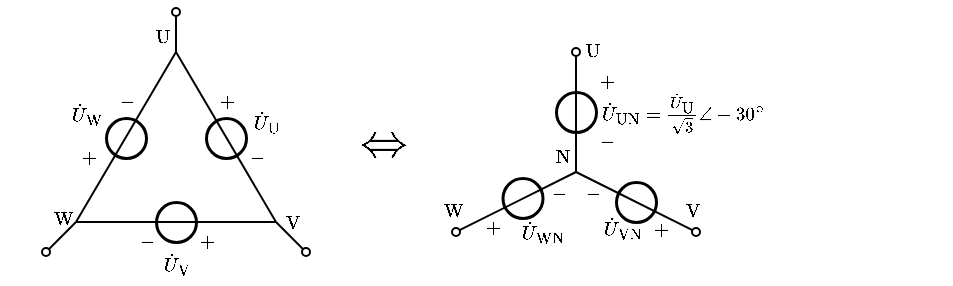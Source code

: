 <mxfile version="17.2.1" type="device"><diagram id="CmRSm41k288UTnu_O0OZ" name="第 1 页"><mxGraphModel dx="515" dy="320" grid="1" gridSize="5" guides="1" tooltips="1" connect="1" arrows="1" fold="1" page="1" pageScale="1" pageWidth="827" pageHeight="1169" math="1" shadow="0"><root><mxCell id="0"/><mxCell id="1" parent="0"/><mxCell id="QuddcD4HY4DRWH2UKmFq-1" value="" style="ellipse;whiteSpace=wrap;html=1;aspect=fixed;labelBorderColor=none;fontSize=8;strokeColor=default;strokeWidth=1.5;fillColor=none;" vertex="1" parent="1"><mxGeometry x="175" y="93" width="20" height="20" as="geometry"/></mxCell><mxCell id="QuddcD4HY4DRWH2UKmFq-2" value="" style="endArrow=none;html=1;rounded=0;fontSize=8;" edge="1" parent="1"><mxGeometry width="50" height="50" relative="1" as="geometry"><mxPoint x="110" y="145" as="sourcePoint"/><mxPoint x="160" y="60" as="targetPoint"/></mxGeometry></mxCell><mxCell id="QuddcD4HY4DRWH2UKmFq-3" value="" style="ellipse;whiteSpace=wrap;html=1;aspect=fixed;labelBorderColor=none;fontSize=8;strokeColor=default;strokeWidth=1.5;fillColor=none;" vertex="1" parent="1"><mxGeometry x="125" y="93" width="20" height="20" as="geometry"/></mxCell><mxCell id="QuddcD4HY4DRWH2UKmFq-4" value="" style="endArrow=none;html=1;rounded=0;fontSize=8;startSize=4;endSize=4;" edge="1" parent="1"><mxGeometry width="50" height="50" relative="1" as="geometry"><mxPoint x="210" y="145" as="sourcePoint"/><mxPoint x="160" y="60" as="targetPoint"/></mxGeometry></mxCell><mxCell id="QuddcD4HY4DRWH2UKmFq-5" value="" style="ellipse;whiteSpace=wrap;html=1;aspect=fixed;labelBorderColor=none;fontSize=8;strokeColor=default;strokeWidth=1.5;fillColor=none;" vertex="1" parent="1"><mxGeometry x="150" y="135" width="20" height="20" as="geometry"/></mxCell><mxCell id="QuddcD4HY4DRWH2UKmFq-6" value="" style="endArrow=none;html=1;rounded=0;fontSize=8;startSize=4;endSize=4;" edge="1" parent="1"><mxGeometry width="50" height="50" relative="1" as="geometry"><mxPoint x="110" y="145" as="sourcePoint"/><mxPoint x="210" y="145" as="targetPoint"/></mxGeometry></mxCell><mxCell id="QuddcD4HY4DRWH2UKmFq-7" value="\(\dot{U}_\mathrm{W}\)" style="text;html=1;resizable=1;autosize=1;align=center;verticalAlign=middle;points=[];fillColor=none;strokeColor=none;rounded=0;comic=0;movable=1;rotatable=1;deletable=1;editable=1;connectable=0;fontSize=8;" vertex="1" parent="1"><mxGeometry x="105" y="80.5" width="20" height="20" as="geometry"/></mxCell><mxCell id="QuddcD4HY4DRWH2UKmFq-8" value="\(\dot{U}_\mathrm{U}\)" style="text;html=1;resizable=1;autosize=1;align=center;verticalAlign=middle;points=[];fillColor=none;strokeColor=none;rounded=0;comic=0;movable=1;rotatable=1;deletable=1;editable=1;connectable=0;fontSize=8;" vertex="1" parent="1"><mxGeometry x="195" y="85" width="20" height="20" as="geometry"/></mxCell><mxCell id="QuddcD4HY4DRWH2UKmFq-9" value="\(\dot{U}_\mathrm{V}\)" style="text;html=1;resizable=1;autosize=1;align=center;verticalAlign=middle;points=[];fillColor=none;strokeColor=none;rounded=0;comic=0;movable=1;rotatable=1;deletable=1;editable=1;connectable=0;fontSize=8;" vertex="1" parent="1"><mxGeometry x="150" y="156" width="20" height="20" as="geometry"/></mxCell><mxCell id="QuddcD4HY4DRWH2UKmFq-10" value="" style="endArrow=oval;html=1;rounded=0;fontSize=8;endFill=0;startSize=4;endSize=4;" edge="1" parent="1"><mxGeometry width="50" height="50" relative="1" as="geometry"><mxPoint x="210" y="145" as="sourcePoint"/><mxPoint x="225" y="160" as="targetPoint"/></mxGeometry></mxCell><mxCell id="QuddcD4HY4DRWH2UKmFq-11" value="&lt;font style=&quot;font-size: 8px&quot;&gt;$$\mathrm{U}$$&lt;/font&gt;" style="text;html=1;align=center;verticalAlign=middle;resizable=1;points=[];autosize=1;strokeColor=none;fillColor=none;fontSize=8;movable=1;rotatable=1;deletable=1;editable=1;connectable=0;" vertex="1" parent="1"><mxGeometry x="145" y="45" width="15" height="15" as="geometry"/></mxCell><mxCell id="QuddcD4HY4DRWH2UKmFq-12" value="&lt;font style=&quot;font-size: 8px&quot;&gt;$$\mathrm{V}$$&lt;/font&gt;" style="text;html=1;align=center;verticalAlign=middle;resizable=1;points=[];autosize=1;strokeColor=none;fillColor=none;fontSize=8;movable=1;rotatable=1;deletable=1;editable=1;connectable=0;" vertex="1" parent="1"><mxGeometry x="210" y="136" width="15" height="20" as="geometry"/></mxCell><mxCell id="QuddcD4HY4DRWH2UKmFq-13" value="&lt;font style=&quot;font-size: 8px&quot;&gt;$$\mathrm{W}$$&lt;/font&gt;" style="text;html=1;align=center;verticalAlign=middle;resizable=1;points=[];autosize=1;strokeColor=none;fillColor=none;fontSize=8;movable=1;rotatable=1;deletable=1;editable=1;connectable=0;" vertex="1" parent="1"><mxGeometry x="95" y="134.25" width="15" height="20" as="geometry"/></mxCell><mxCell id="QuddcD4HY4DRWH2UKmFq-14" value="$$+$$" style="text;html=1;resizable=1;autosize=1;align=center;verticalAlign=middle;points=[];fillColor=none;strokeColor=none;rounded=0;movable=1;rotatable=1;deletable=1;editable=1;connectable=0;fontSize=8;" vertex="1" parent="1"><mxGeometry x="170" y="150" width="10" height="10" as="geometry"/></mxCell><mxCell id="QuddcD4HY4DRWH2UKmFq-15" value="$$-$$" style="text;resizable=1;autosize=1;align=center;verticalAlign=middle;points=[];fillColor=none;strokeColor=none;rounded=0;html=1;imageAspect=1;noLabel=0;recursiveResize=1;expand=1;editable=1;movable=1;rotatable=1;deletable=1;connectable=0;comic=0;fontSize=8;" vertex="1" parent="1"><mxGeometry x="140" y="150" width="10" height="10" as="geometry"/></mxCell><mxCell id="QuddcD4HY4DRWH2UKmFq-16" value="$$-$$" style="text;resizable=1;autosize=1;align=center;verticalAlign=middle;points=[];fillColor=none;strokeColor=none;rounded=0;html=1;imageAspect=1;noLabel=0;recursiveResize=1;expand=1;editable=1;movable=1;rotatable=1;deletable=1;connectable=0;comic=0;fontSize=8;" vertex="1" parent="1"><mxGeometry x="195" y="107.5" width="10" height="10" as="geometry"/></mxCell><mxCell id="QuddcD4HY4DRWH2UKmFq-17" value="$$-$$" style="text;resizable=1;autosize=1;align=center;verticalAlign=middle;points=[];fillColor=none;strokeColor=none;rounded=0;html=1;imageAspect=1;noLabel=0;recursiveResize=1;expand=1;editable=1;movable=1;rotatable=1;deletable=1;connectable=0;comic=0;fontSize=8;" vertex="1" parent="1"><mxGeometry x="130" y="80" width="10" height="10" as="geometry"/></mxCell><mxCell id="QuddcD4HY4DRWH2UKmFq-18" value="$$+$$" style="text;html=1;resizable=1;autosize=1;align=center;verticalAlign=middle;points=[];fillColor=none;strokeColor=none;rounded=0;movable=1;rotatable=1;deletable=1;editable=1;connectable=0;fontSize=8;" vertex="1" parent="1"><mxGeometry x="180" y="80" width="10" height="10" as="geometry"/></mxCell><mxCell id="QuddcD4HY4DRWH2UKmFq-19" value="$$+$$" style="text;html=1;resizable=1;autosize=1;align=center;verticalAlign=middle;points=[];fillColor=none;strokeColor=none;rounded=0;movable=1;rotatable=1;deletable=1;editable=1;connectable=0;fontSize=8;" vertex="1" parent="1"><mxGeometry x="111" y="107.5" width="10" height="10" as="geometry"/></mxCell><mxCell id="QuddcD4HY4DRWH2UKmFq-20" value="" style="ellipse;whiteSpace=wrap;html=1;aspect=fixed;labelBorderColor=none;fontSize=8;strokeColor=default;strokeWidth=1.5;fillColor=none;" vertex="1" parent="1"><mxGeometry x="350" y="80" width="20" height="20" as="geometry"/></mxCell><mxCell id="QuddcD4HY4DRWH2UKmFq-21" value="" style="endArrow=oval;html=1;rounded=0;fontSize=8;startSize=4;endSize=4;exitX=0.5;exitY=0;exitDx=0;exitDy=0;endFill=0;" edge="1" parent="1" source="QuddcD4HY4DRWH2UKmFq-20"><mxGeometry width="50" height="50" relative="1" as="geometry"><mxPoint x="360" y="130" as="sourcePoint"/><mxPoint x="360" y="60" as="targetPoint"/></mxGeometry></mxCell><mxCell id="QuddcD4HY4DRWH2UKmFq-22" value="" style="endArrow=none;html=1;rounded=0;fontSize=8;entryX=0.5;entryY=0;entryDx=0;entryDy=0;exitX=0.5;exitY=1;exitDx=0;exitDy=0;" edge="1" parent="1" source="QuddcD4HY4DRWH2UKmFq-20" target="QuddcD4HY4DRWH2UKmFq-20"><mxGeometry width="50" height="50" relative="1" as="geometry"><mxPoint x="390" y="120" as="sourcePoint"/><mxPoint x="440" y="70" as="targetPoint"/></mxGeometry></mxCell><mxCell id="QuddcD4HY4DRWH2UKmFq-23" value="" style="endArrow=none;html=1;rounded=0;fontSize=8;entryX=0.5;entryY=1;entryDx=0;entryDy=0;" edge="1" parent="1" target="QuddcD4HY4DRWH2UKmFq-20"><mxGeometry width="50" height="50" relative="1" as="geometry"><mxPoint x="360" y="120" as="sourcePoint"/><mxPoint x="445" y="75" as="targetPoint"/></mxGeometry></mxCell><mxCell id="QuddcD4HY4DRWH2UKmFq-24" value="" style="ellipse;whiteSpace=wrap;html=1;aspect=fixed;labelBorderColor=none;fontSize=8;strokeColor=default;strokeWidth=1.5;fillColor=none;" vertex="1" parent="1"><mxGeometry x="380" y="125" width="20" height="20" as="geometry"/></mxCell><mxCell id="QuddcD4HY4DRWH2UKmFq-25" value="" style="endArrow=none;html=1;rounded=0;fontSize=8;startSize=4;endSize=4;startArrow=oval;startFill=0;" edge="1" parent="1"><mxGeometry width="50" height="50" relative="1" as="geometry"><mxPoint x="420" y="150" as="sourcePoint"/><mxPoint x="360" y="120" as="targetPoint"/></mxGeometry></mxCell><mxCell id="QuddcD4HY4DRWH2UKmFq-26" value="" style="ellipse;whiteSpace=wrap;html=1;aspect=fixed;labelBorderColor=none;fontSize=8;strokeColor=default;strokeWidth=1.5;fillColor=none;" vertex="1" parent="1"><mxGeometry x="323.25" y="123" width="20" height="20" as="geometry"/></mxCell><mxCell id="QuddcD4HY4DRWH2UKmFq-27" value="" style="endArrow=none;html=1;rounded=0;fontSize=8;startSize=4;endSize=4;startArrow=oval;startFill=0;" edge="1" parent="1"><mxGeometry width="50" height="50" relative="1" as="geometry"><mxPoint x="300" y="150" as="sourcePoint"/><mxPoint x="360" y="120" as="targetPoint"/></mxGeometry></mxCell><mxCell id="QuddcD4HY4DRWH2UKmFq-28" value="\(\dot{U}_\mathrm{WN}\)" style="text;html=1;resizable=1;autosize=1;align=center;verticalAlign=middle;points=[];fillColor=none;strokeColor=none;rounded=0;comic=0;movable=1;rotatable=1;deletable=1;editable=1;connectable=0;fontSize=8;" vertex="1" parent="1"><mxGeometry x="330" y="140" width="25" height="20" as="geometry"/></mxCell><mxCell id="QuddcD4HY4DRWH2UKmFq-29" value="\(\dot{U}_\mathrm{UN}=\frac{\dot{U}_\mathrm{U}}{\sqrt{3}}\angle -30^{\circ}\)" style="text;html=1;resizable=1;autosize=1;align=center;verticalAlign=middle;points=[];fillColor=none;strokeColor=none;rounded=0;comic=0;movable=1;rotatable=1;deletable=1;editable=1;connectable=0;fontSize=8;" vertex="1" parent="1"><mxGeometry x="370" y="80" width="85" height="20" as="geometry"/></mxCell><mxCell id="QuddcD4HY4DRWH2UKmFq-30" value="\(\dot{U}_\mathrm{VN}\)" style="text;html=1;resizable=1;autosize=1;align=center;verticalAlign=middle;points=[];fillColor=none;strokeColor=none;rounded=0;comic=0;movable=1;rotatable=1;deletable=1;editable=1;connectable=0;fontSize=8;" vertex="1" parent="1"><mxGeometry x="370" y="138" width="25" height="20" as="geometry"/></mxCell><mxCell id="QuddcD4HY4DRWH2UKmFq-32" value="&lt;font style=&quot;font-size: 8px&quot;&gt;$$\mathrm{U}$$&lt;/font&gt;" style="text;html=1;align=center;verticalAlign=middle;resizable=1;points=[];autosize=1;strokeColor=none;fillColor=none;fontSize=8;movable=1;rotatable=1;deletable=1;editable=1;connectable=1;" vertex="1" parent="1"><mxGeometry x="360" y="55" width="15" height="10" as="geometry"/></mxCell><mxCell id="QuddcD4HY4DRWH2UKmFq-33" value="&lt;font style=&quot;font-size: 8px&quot;&gt;$$\mathrm{N}$$&lt;/font&gt;" style="text;html=1;align=center;verticalAlign=middle;resizable=1;points=[];autosize=1;strokeColor=none;fillColor=none;fontSize=8;movable=1;rotatable=1;deletable=1;editable=1;connectable=1;" vertex="1" parent="1"><mxGeometry x="345" y="105" width="15" height="15" as="geometry"/></mxCell><mxCell id="QuddcD4HY4DRWH2UKmFq-34" value="&lt;font style=&quot;font-size: 8px&quot;&gt;$$\mathrm{V}$$&lt;/font&gt;" style="text;html=1;align=center;verticalAlign=middle;resizable=1;points=[];autosize=1;strokeColor=none;fillColor=none;fontSize=8;movable=1;rotatable=1;deletable=1;editable=1;connectable=1;" vertex="1" parent="1"><mxGeometry x="410" y="132.5" width="15" height="15" as="geometry"/></mxCell><mxCell id="QuddcD4HY4DRWH2UKmFq-35" value="&lt;font style=&quot;font-size: 8px&quot;&gt;$$\mathrm{W}$$&lt;/font&gt;" style="text;html=1;align=center;verticalAlign=middle;resizable=1;points=[];autosize=1;strokeColor=none;fillColor=none;fontSize=8;movable=1;rotatable=1;deletable=1;editable=1;connectable=1;" vertex="1" parent="1"><mxGeometry x="290" y="130" width="15" height="20" as="geometry"/></mxCell><mxCell id="QuddcD4HY4DRWH2UKmFq-36" value="$$+$$" style="text;html=1;resizable=1;autosize=1;align=center;verticalAlign=middle;points=[];fillColor=none;strokeColor=none;rounded=0;movable=1;rotatable=1;deletable=1;editable=1;connectable=0;fontSize=8;" vertex="1" parent="1"><mxGeometry x="313.25" y="143" width="10" height="10" as="geometry"/></mxCell><mxCell id="QuddcD4HY4DRWH2UKmFq-37" value="$$+$$" style="text;html=1;resizable=1;autosize=1;align=center;verticalAlign=middle;points=[];fillColor=none;strokeColor=none;rounded=0;movable=1;rotatable=1;deletable=1;editable=1;connectable=0;fontSize=8;" vertex="1" parent="1"><mxGeometry x="397" y="144" width="10" height="10" as="geometry"/></mxCell><mxCell id="QuddcD4HY4DRWH2UKmFq-38" value="$$+$$" style="text;html=1;resizable=1;autosize=1;align=center;verticalAlign=middle;points=[];fillColor=none;strokeColor=none;rounded=0;movable=1;rotatable=1;deletable=1;editable=1;connectable=0;fontSize=8;" vertex="1" parent="1"><mxGeometry x="370" y="70" width="10" height="10" as="geometry"/></mxCell><mxCell id="QuddcD4HY4DRWH2UKmFq-39" value="$$-$$" style="text;resizable=1;autosize=1;align=center;verticalAlign=middle;points=[];fillColor=none;strokeColor=none;rounded=0;html=1;imageAspect=1;noLabel=0;recursiveResize=1;expand=1;editable=1;movable=1;rotatable=1;deletable=1;connectable=0;comic=0;fontSize=8;" vertex="1" parent="1"><mxGeometry x="370" y="100" width="10" height="10" as="geometry"/></mxCell><mxCell id="QuddcD4HY4DRWH2UKmFq-40" value="$$-$$" style="text;resizable=1;autosize=1;align=center;verticalAlign=middle;points=[];fillColor=none;strokeColor=none;rounded=0;html=1;imageAspect=1;noLabel=0;recursiveResize=1;expand=1;editable=1;movable=1;rotatable=1;deletable=1;connectable=0;comic=0;fontSize=8;" vertex="1" parent="1"><mxGeometry x="346" y="126.25" width="10" height="10" as="geometry"/></mxCell><mxCell id="QuddcD4HY4DRWH2UKmFq-41" value="$$-$$" style="text;resizable=1;autosize=1;align=center;verticalAlign=middle;points=[];fillColor=none;strokeColor=none;rounded=0;html=1;imageAspect=1;noLabel=0;recursiveResize=1;expand=1;editable=1;movable=1;rotatable=1;deletable=1;connectable=0;comic=0;fontSize=8;" vertex="1" parent="1"><mxGeometry x="362.5" y="126.25" width="10" height="10" as="geometry"/></mxCell><mxCell id="QuddcD4HY4DRWH2UKmFq-42" value="" style="endArrow=oval;html=1;rounded=0;fontSize=8;endFill=0;startSize=4;endSize=4;" edge="1" parent="1"><mxGeometry width="50" height="50" relative="1" as="geometry"><mxPoint x="110" y="145" as="sourcePoint"/><mxPoint x="95" y="160" as="targetPoint"/></mxGeometry></mxCell><mxCell id="QuddcD4HY4DRWH2UKmFq-43" value="" style="endArrow=oval;html=1;rounded=0;fontSize=8;endFill=0;startSize=4;endSize=4;" edge="1" parent="1"><mxGeometry width="50" height="50" relative="1" as="geometry"><mxPoint x="160" y="60" as="sourcePoint"/><mxPoint x="160" y="40" as="targetPoint"/></mxGeometry></mxCell><mxCell id="QuddcD4HY4DRWH2UKmFq-47" value="$$\Leftrightarrow$$" style="text;html=1;align=center;verticalAlign=middle;resizable=1;points=[];autosize=1;strokeColor=none;fillColor=none;movable=1;rotatable=1;deletable=1;editable=1;connectable=1;fontSize=20;" vertex="1" parent="1"><mxGeometry x="250" y="95" width="25" height="20" as="geometry"/></mxCell></root></mxGraphModel></diagram></mxfile>